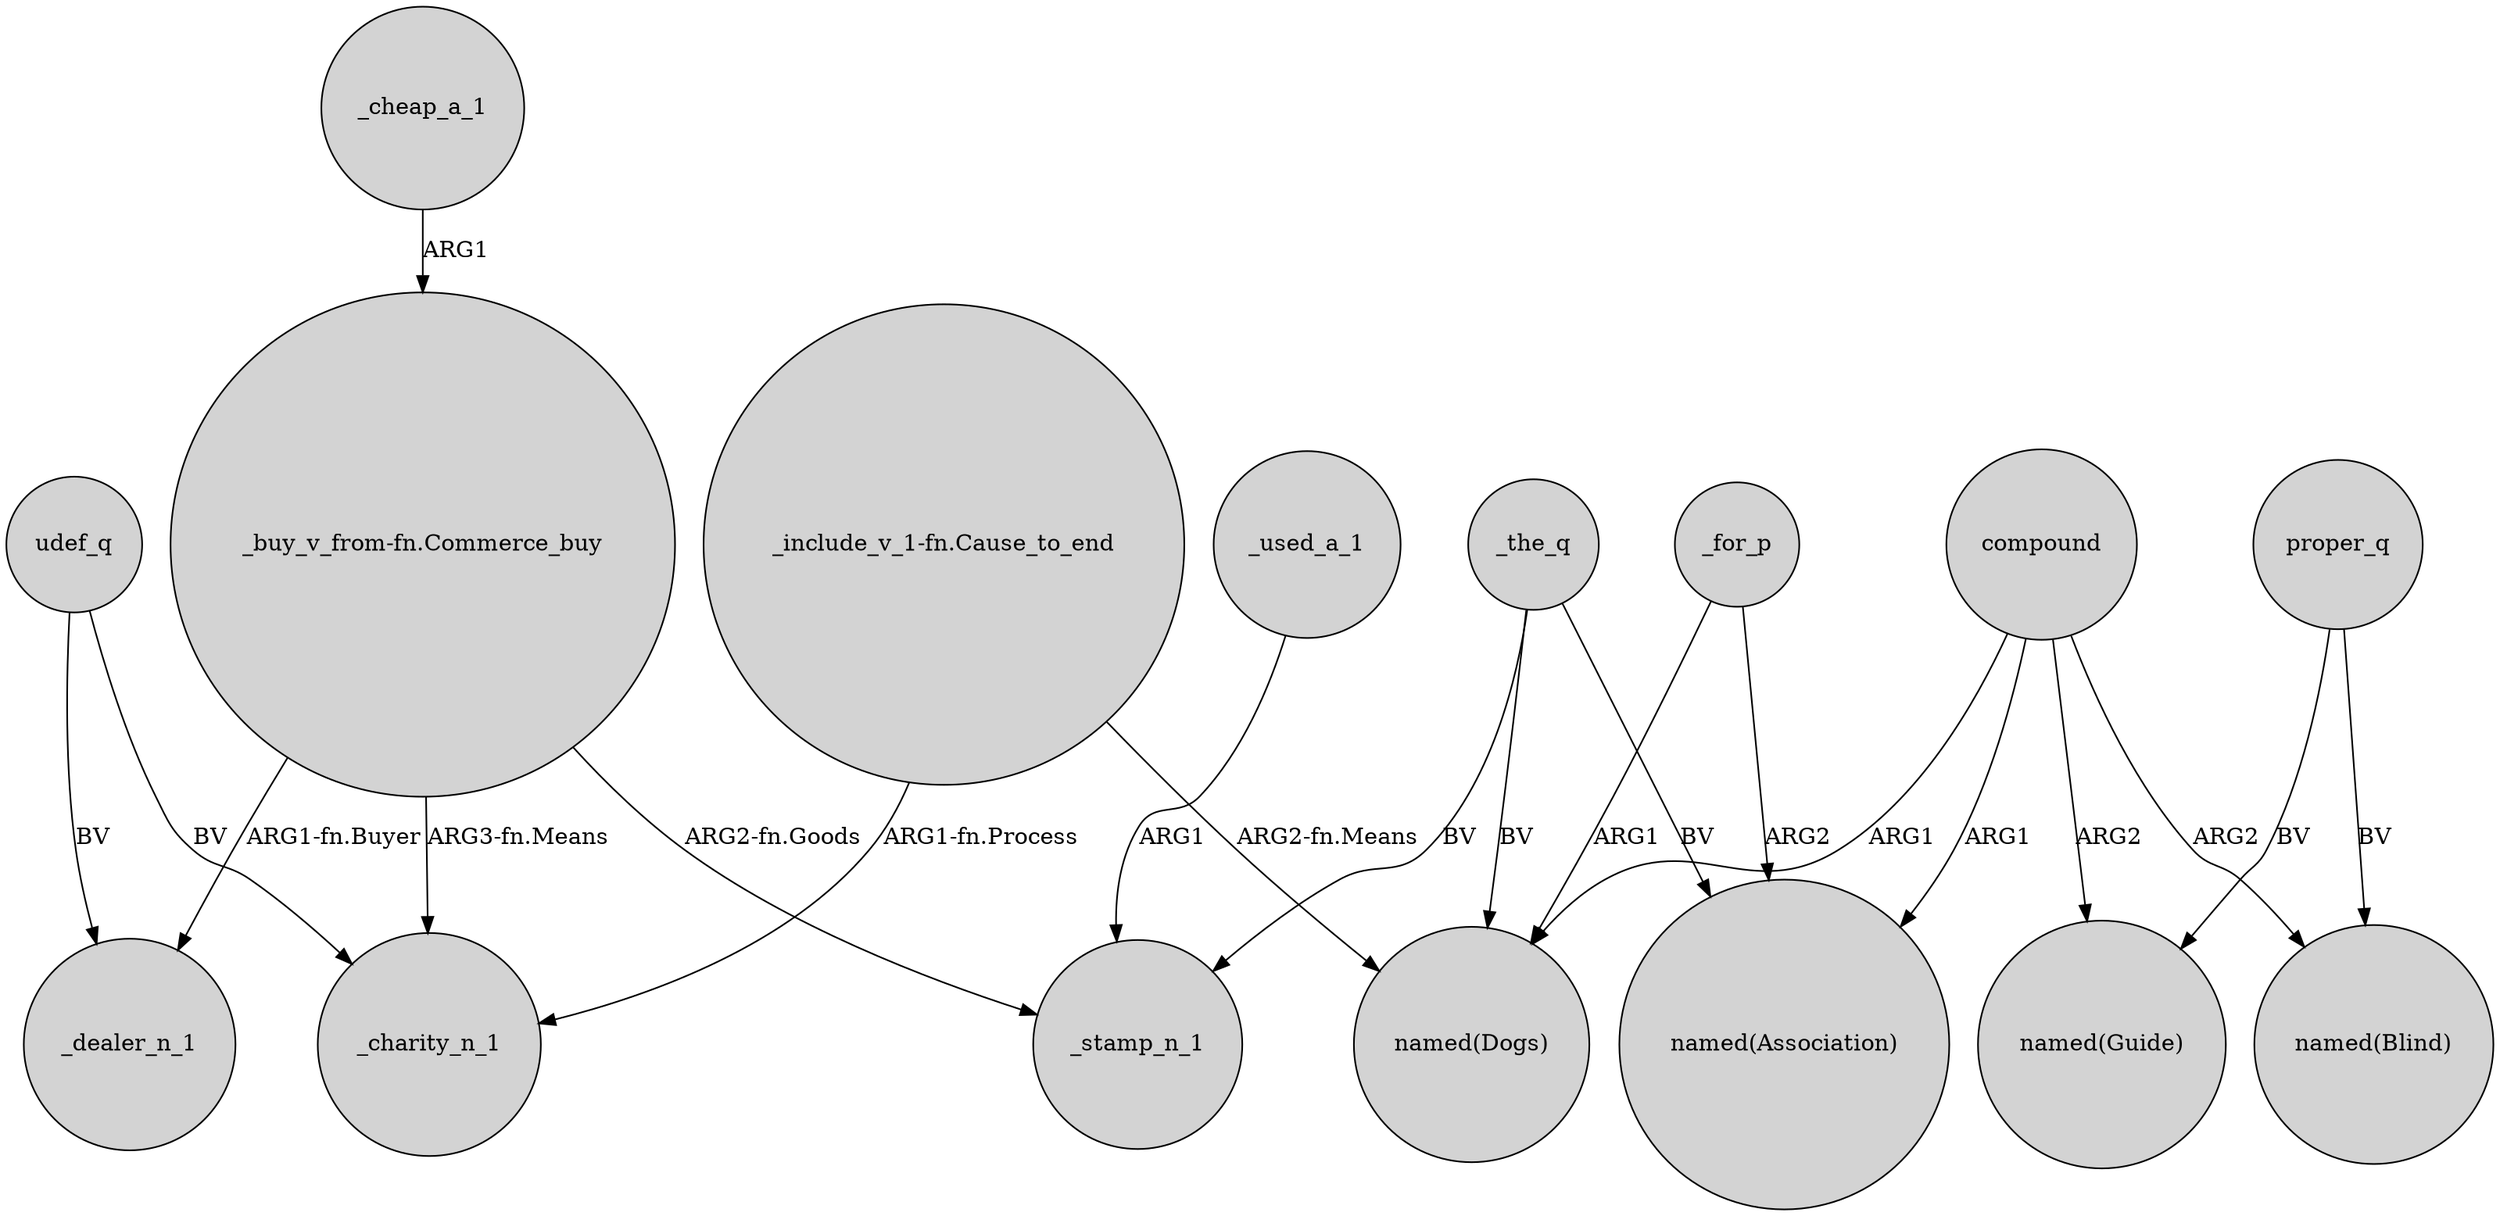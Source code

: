 digraph {
	node [shape=circle style=filled]
	"_buy_v_from-fn.Commerce_buy" -> _dealer_n_1 [label="ARG1-fn.Buyer"]
	udef_q -> _charity_n_1 [label=BV]
	proper_q -> "named(Blind)" [label=BV]
	_cheap_a_1 -> "_buy_v_from-fn.Commerce_buy" [label=ARG1]
	_the_q -> _stamp_n_1 [label=BV]
	_used_a_1 -> _stamp_n_1 [label=ARG1]
	"_buy_v_from-fn.Commerce_buy" -> _stamp_n_1 [label="ARG2-fn.Goods"]
	"_include_v_1-fn.Cause_to_end" -> "named(Dogs)" [label="ARG2-fn.Means"]
	_for_p -> "named(Dogs)" [label=ARG1]
	compound -> "named(Association)" [label=ARG1]
	_for_p -> "named(Association)" [label=ARG2]
	"_buy_v_from-fn.Commerce_buy" -> _charity_n_1 [label="ARG3-fn.Means"]
	proper_q -> "named(Guide)" [label=BV]
	udef_q -> _dealer_n_1 [label=BV]
	"_include_v_1-fn.Cause_to_end" -> _charity_n_1 [label="ARG1-fn.Process"]
	_the_q -> "named(Dogs)" [label=BV]
	compound -> "named(Guide)" [label=ARG2]
	compound -> "named(Dogs)" [label=ARG1]
	_the_q -> "named(Association)" [label=BV]
	compound -> "named(Blind)" [label=ARG2]
}
